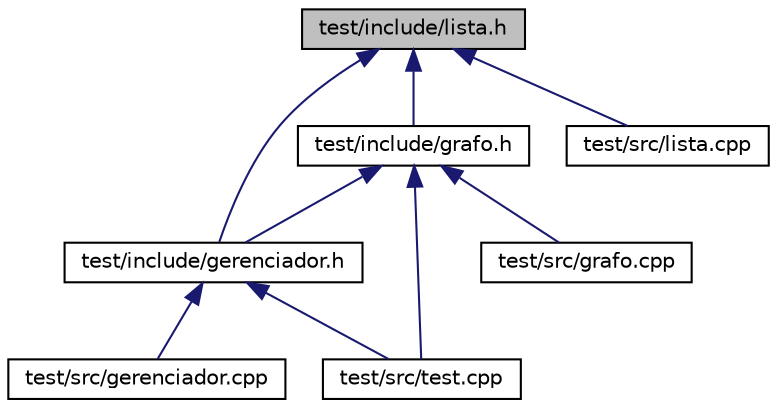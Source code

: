 digraph "test/include/lista.h"
{
  edge [fontname="Helvetica",fontsize="10",labelfontname="Helvetica",labelfontsize="10"];
  node [fontname="Helvetica",fontsize="10",shape=record];
  Node1 [label="test/include/lista.h",height=0.2,width=0.4,color="black", fillcolor="grey75", style="filled", fontcolor="black"];
  Node1 -> Node2 [dir="back",color="midnightblue",fontsize="10",style="solid",fontname="Helvetica"];
  Node2 [label="test/include/gerenciador.h",height=0.2,width=0.4,color="black", fillcolor="white", style="filled",URL="$gerenciador_8h.html",tooltip="Modulo que contem as funcoes que os modulos da interface grafica utilizam. "];
  Node2 -> Node3 [dir="back",color="midnightblue",fontsize="10",style="solid",fontname="Helvetica"];
  Node3 [label="test/src/gerenciador.cpp",height=0.2,width=0.4,color="black", fillcolor="white", style="filled",URL="$gerenciador_8cpp.html"];
  Node2 -> Node4 [dir="back",color="midnightblue",fontsize="10",style="solid",fontname="Helvetica"];
  Node4 [label="test/src/test.cpp",height=0.2,width=0.4,color="black", fillcolor="white", style="filled",URL="$test_8cpp.html"];
  Node1 -> Node5 [dir="back",color="midnightblue",fontsize="10",style="solid",fontname="Helvetica"];
  Node5 [label="test/include/grafo.h",height=0.2,width=0.4,color="black", fillcolor="white", style="filled",URL="$grafo_8h.html",tooltip="Modulo que contem as funcoes fundamentais para o correto funcionamento do grafo. "];
  Node5 -> Node2 [dir="back",color="midnightblue",fontsize="10",style="solid",fontname="Helvetica"];
  Node5 -> Node6 [dir="back",color="midnightblue",fontsize="10",style="solid",fontname="Helvetica"];
  Node6 [label="test/src/grafo.cpp",height=0.2,width=0.4,color="black", fillcolor="white", style="filled",URL="$grafo_8cpp.html"];
  Node5 -> Node4 [dir="back",color="midnightblue",fontsize="10",style="solid",fontname="Helvetica"];
  Node1 -> Node7 [dir="back",color="midnightblue",fontsize="10",style="solid",fontname="Helvetica"];
  Node7 [label="test/src/lista.cpp",height=0.2,width=0.4,color="black", fillcolor="white", style="filled",URL="$lista_8cpp.html"];
}
